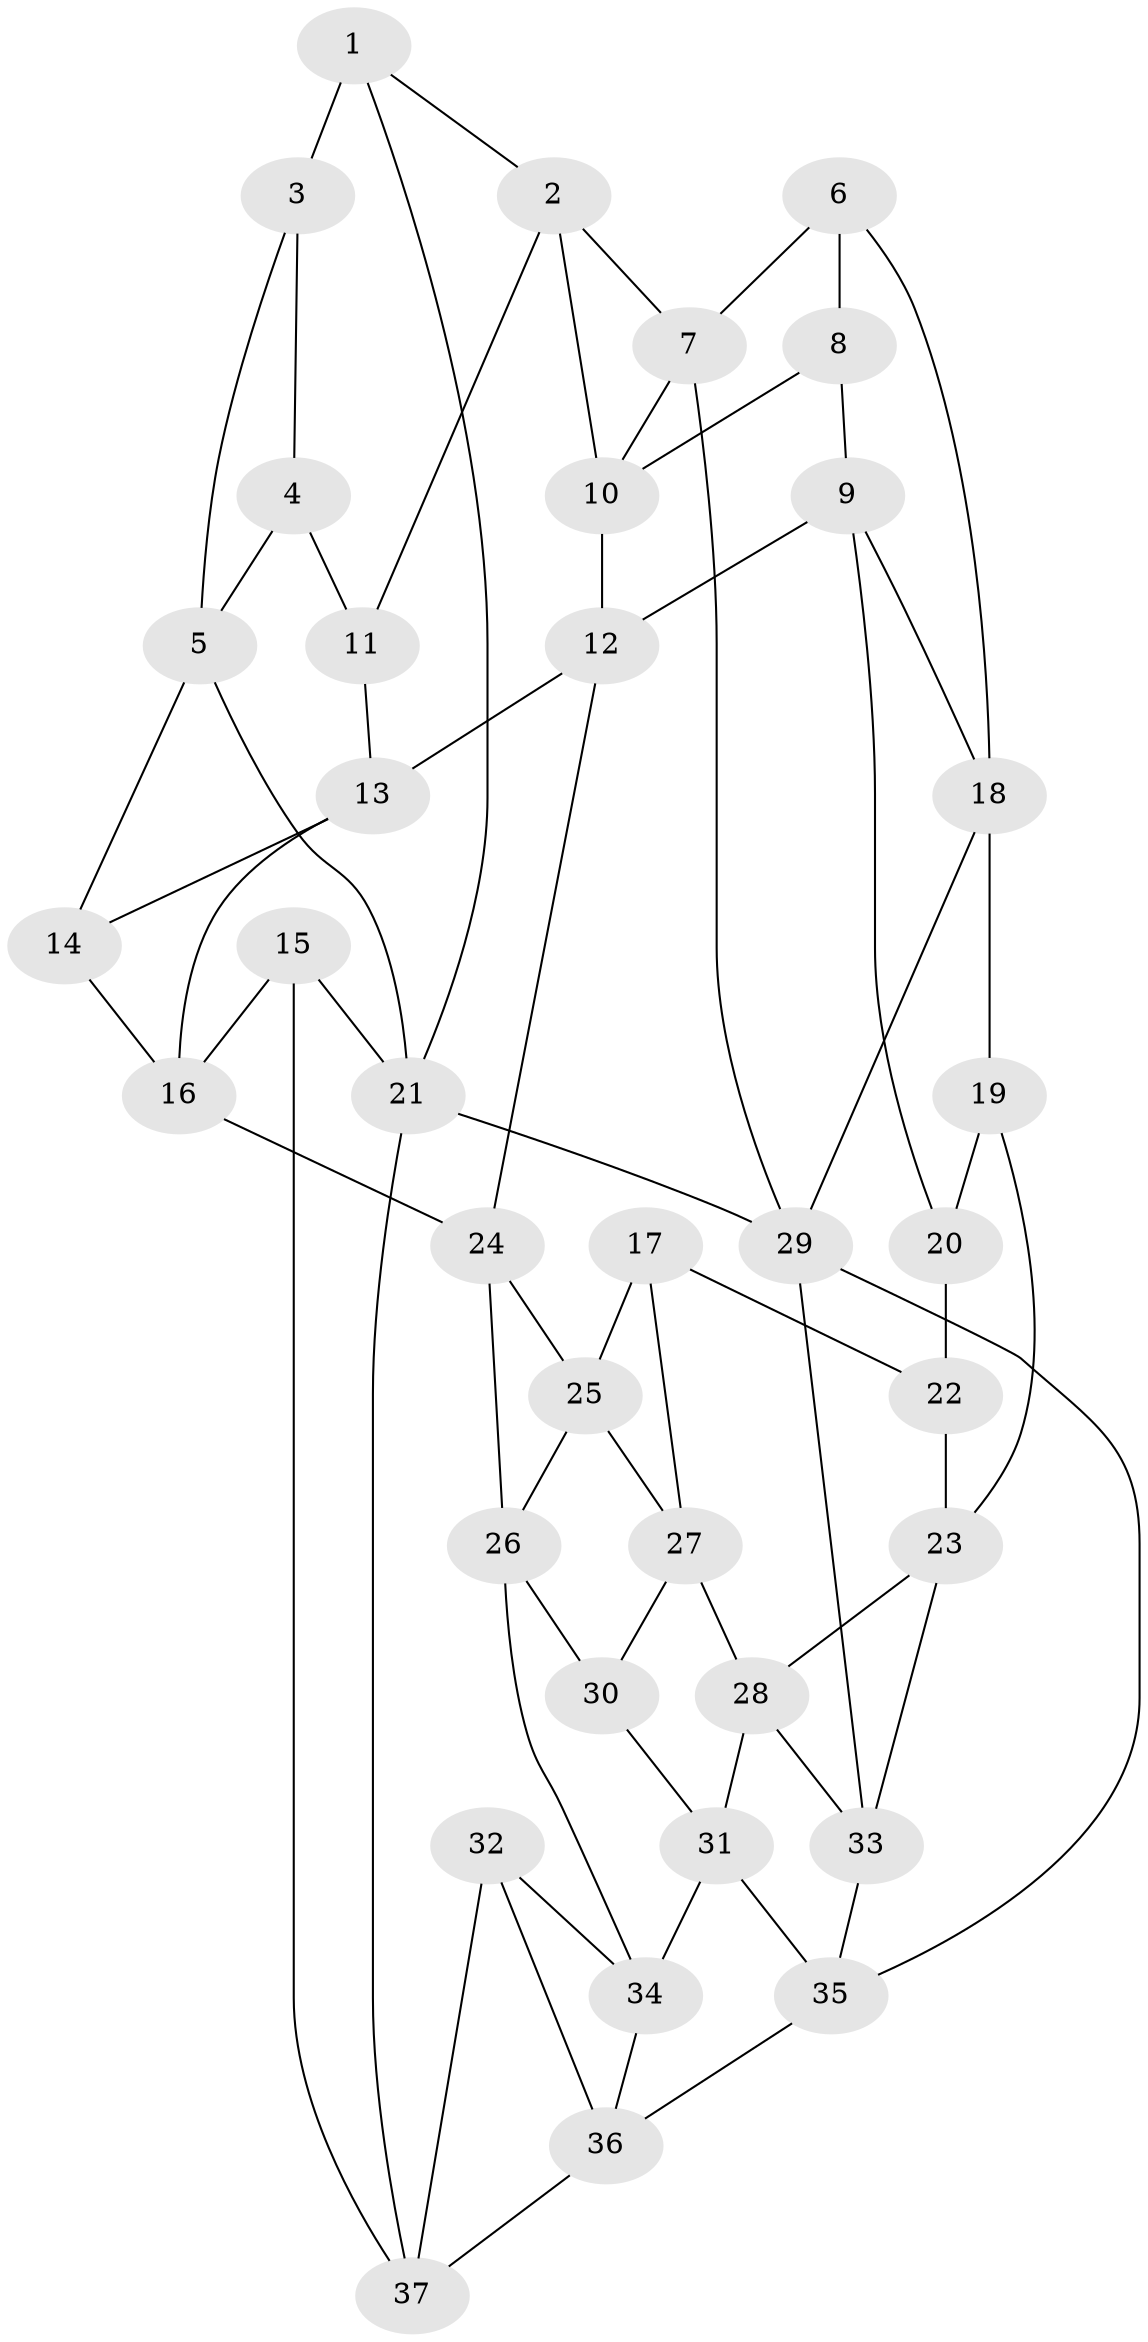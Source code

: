 // original degree distribution, {3: 0.0547945205479452, 5: 0.5205479452054794, 4: 0.2054794520547945, 6: 0.2191780821917808}
// Generated by graph-tools (version 1.1) at 2025/51/03/09/25 03:51:04]
// undirected, 37 vertices, 68 edges
graph export_dot {
graph [start="1"]
  node [color=gray90,style=filled];
  1;
  2;
  3;
  4;
  5;
  6;
  7;
  8;
  9;
  10;
  11;
  12;
  13;
  14;
  15;
  16;
  17;
  18;
  19;
  20;
  21;
  22;
  23;
  24;
  25;
  26;
  27;
  28;
  29;
  30;
  31;
  32;
  33;
  34;
  35;
  36;
  37;
  1 -- 2 [weight=1.0];
  1 -- 3 [weight=2.0];
  1 -- 21 [weight=1.0];
  2 -- 7 [weight=1.0];
  2 -- 10 [weight=1.0];
  2 -- 11 [weight=1.0];
  3 -- 4 [weight=1.0];
  3 -- 5 [weight=1.0];
  4 -- 5 [weight=1.0];
  4 -- 11 [weight=2.0];
  5 -- 14 [weight=1.0];
  5 -- 21 [weight=1.0];
  6 -- 7 [weight=1.0];
  6 -- 8 [weight=1.0];
  6 -- 18 [weight=1.0];
  7 -- 10 [weight=1.0];
  7 -- 29 [weight=1.0];
  8 -- 9 [weight=1.0];
  8 -- 10 [weight=1.0];
  9 -- 12 [weight=1.0];
  9 -- 18 [weight=1.0];
  9 -- 20 [weight=1.0];
  10 -- 12 [weight=1.0];
  11 -- 13 [weight=1.0];
  12 -- 13 [weight=1.0];
  12 -- 24 [weight=1.0];
  13 -- 14 [weight=1.0];
  13 -- 16 [weight=1.0];
  14 -- 16 [weight=1.0];
  15 -- 16 [weight=1.0];
  15 -- 21 [weight=1.0];
  15 -- 37 [weight=1.0];
  16 -- 24 [weight=1.0];
  17 -- 22 [weight=1.0];
  17 -- 25 [weight=1.0];
  17 -- 27 [weight=1.0];
  18 -- 19 [weight=1.0];
  18 -- 29 [weight=1.0];
  19 -- 20 [weight=1.0];
  19 -- 23 [weight=1.0];
  20 -- 22 [weight=2.0];
  21 -- 29 [weight=1.0];
  21 -- 37 [weight=1.0];
  22 -- 23 [weight=1.0];
  23 -- 28 [weight=1.0];
  23 -- 33 [weight=1.0];
  24 -- 25 [weight=1.0];
  24 -- 26 [weight=1.0];
  25 -- 26 [weight=1.0];
  25 -- 27 [weight=1.0];
  26 -- 30 [weight=1.0];
  26 -- 34 [weight=1.0];
  27 -- 28 [weight=1.0];
  27 -- 30 [weight=1.0];
  28 -- 31 [weight=1.0];
  28 -- 33 [weight=1.0];
  29 -- 33 [weight=1.0];
  29 -- 35 [weight=1.0];
  30 -- 31 [weight=1.0];
  31 -- 34 [weight=1.0];
  31 -- 35 [weight=1.0];
  32 -- 34 [weight=1.0];
  32 -- 36 [weight=1.0];
  32 -- 37 [weight=1.0];
  33 -- 35 [weight=1.0];
  34 -- 36 [weight=1.0];
  35 -- 36 [weight=1.0];
  36 -- 37 [weight=1.0];
}
